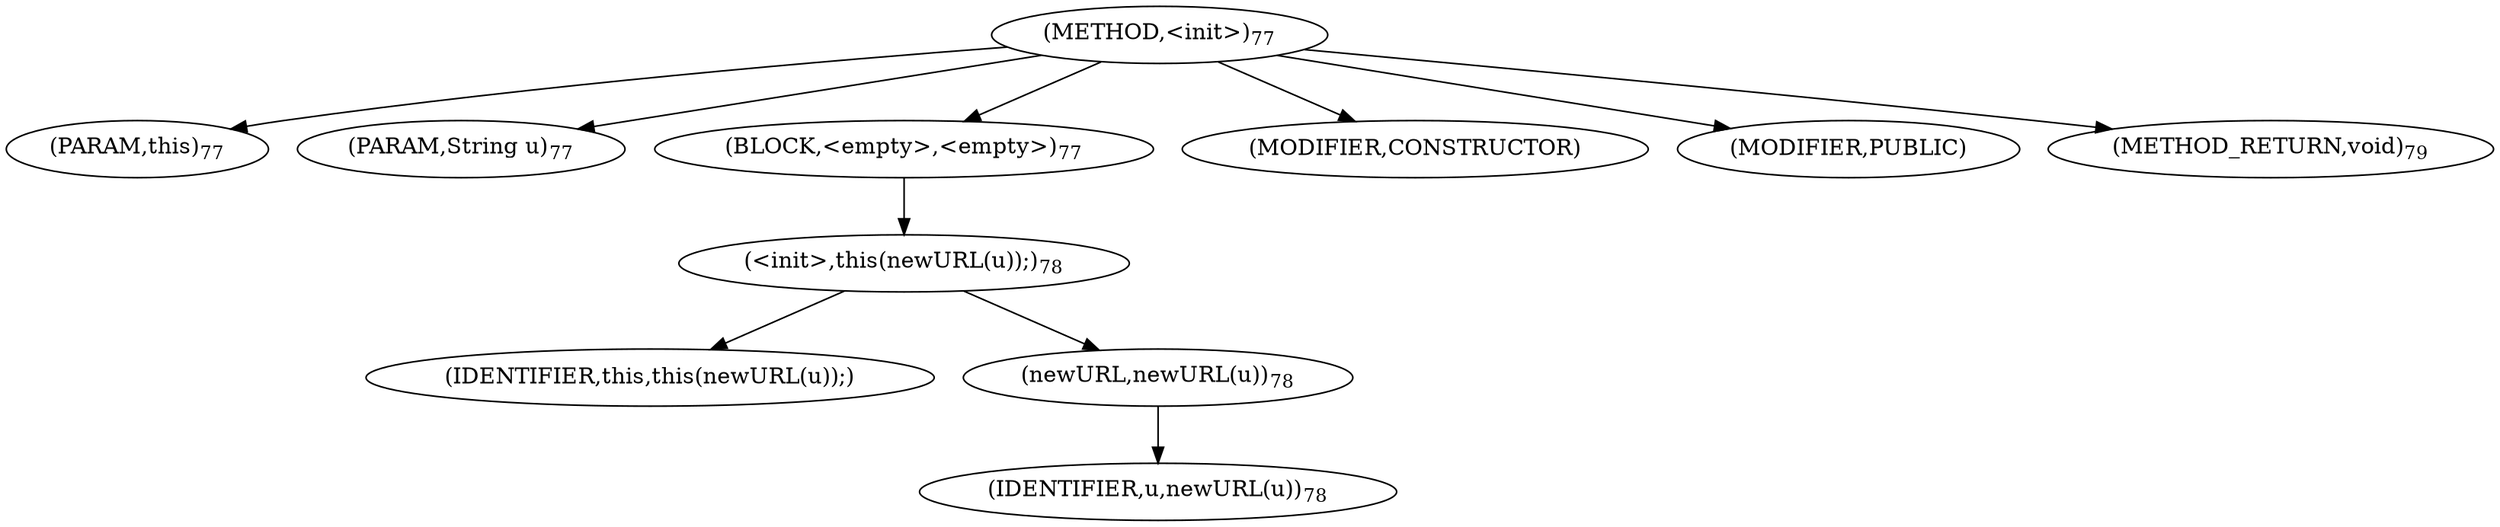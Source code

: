 digraph "&lt;init&gt;" {  
"122" [label = <(METHOD,&lt;init&gt;)<SUB>77</SUB>> ]
"8" [label = <(PARAM,this)<SUB>77</SUB>> ]
"123" [label = <(PARAM,String u)<SUB>77</SUB>> ]
"124" [label = <(BLOCK,&lt;empty&gt;,&lt;empty&gt;)<SUB>77</SUB>> ]
"125" [label = <(&lt;init&gt;,this(newURL(u));)<SUB>78</SUB>> ]
"7" [label = <(IDENTIFIER,this,this(newURL(u));)> ]
"126" [label = <(newURL,newURL(u))<SUB>78</SUB>> ]
"127" [label = <(IDENTIFIER,u,newURL(u))<SUB>78</SUB>> ]
"128" [label = <(MODIFIER,CONSTRUCTOR)> ]
"129" [label = <(MODIFIER,PUBLIC)> ]
"130" [label = <(METHOD_RETURN,void)<SUB>79</SUB>> ]
  "122" -> "8" 
  "122" -> "123" 
  "122" -> "124" 
  "122" -> "128" 
  "122" -> "129" 
  "122" -> "130" 
  "124" -> "125" 
  "125" -> "7" 
  "125" -> "126" 
  "126" -> "127" 
}
